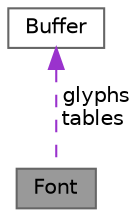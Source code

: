 digraph "Font"
{
 // LATEX_PDF_SIZE
  bgcolor="transparent";
  edge [fontname=Helvetica,fontsize=10,labelfontname=Helvetica,labelfontsize=10];
  node [fontname=Helvetica,fontsize=10,shape=box,height=0.2,width=0.4];
  Node1 [label="Font",height=0.2,width=0.4,color="gray40", fillcolor="grey60", style="filled", fontcolor="black",tooltip="Data structure to hold information for one font."];
  Node2 -> Node1 [dir="back",color="darkorchid3",style="dashed",label=" glyphs\ntables" ];
  Node2 [label="Buffer",height=0.2,width=0.4,color="gray40", fillcolor="white", style="filled",URL="$structBuffer.html",tooltip="Generic data structure for a linked list of buffer elements."];
}

